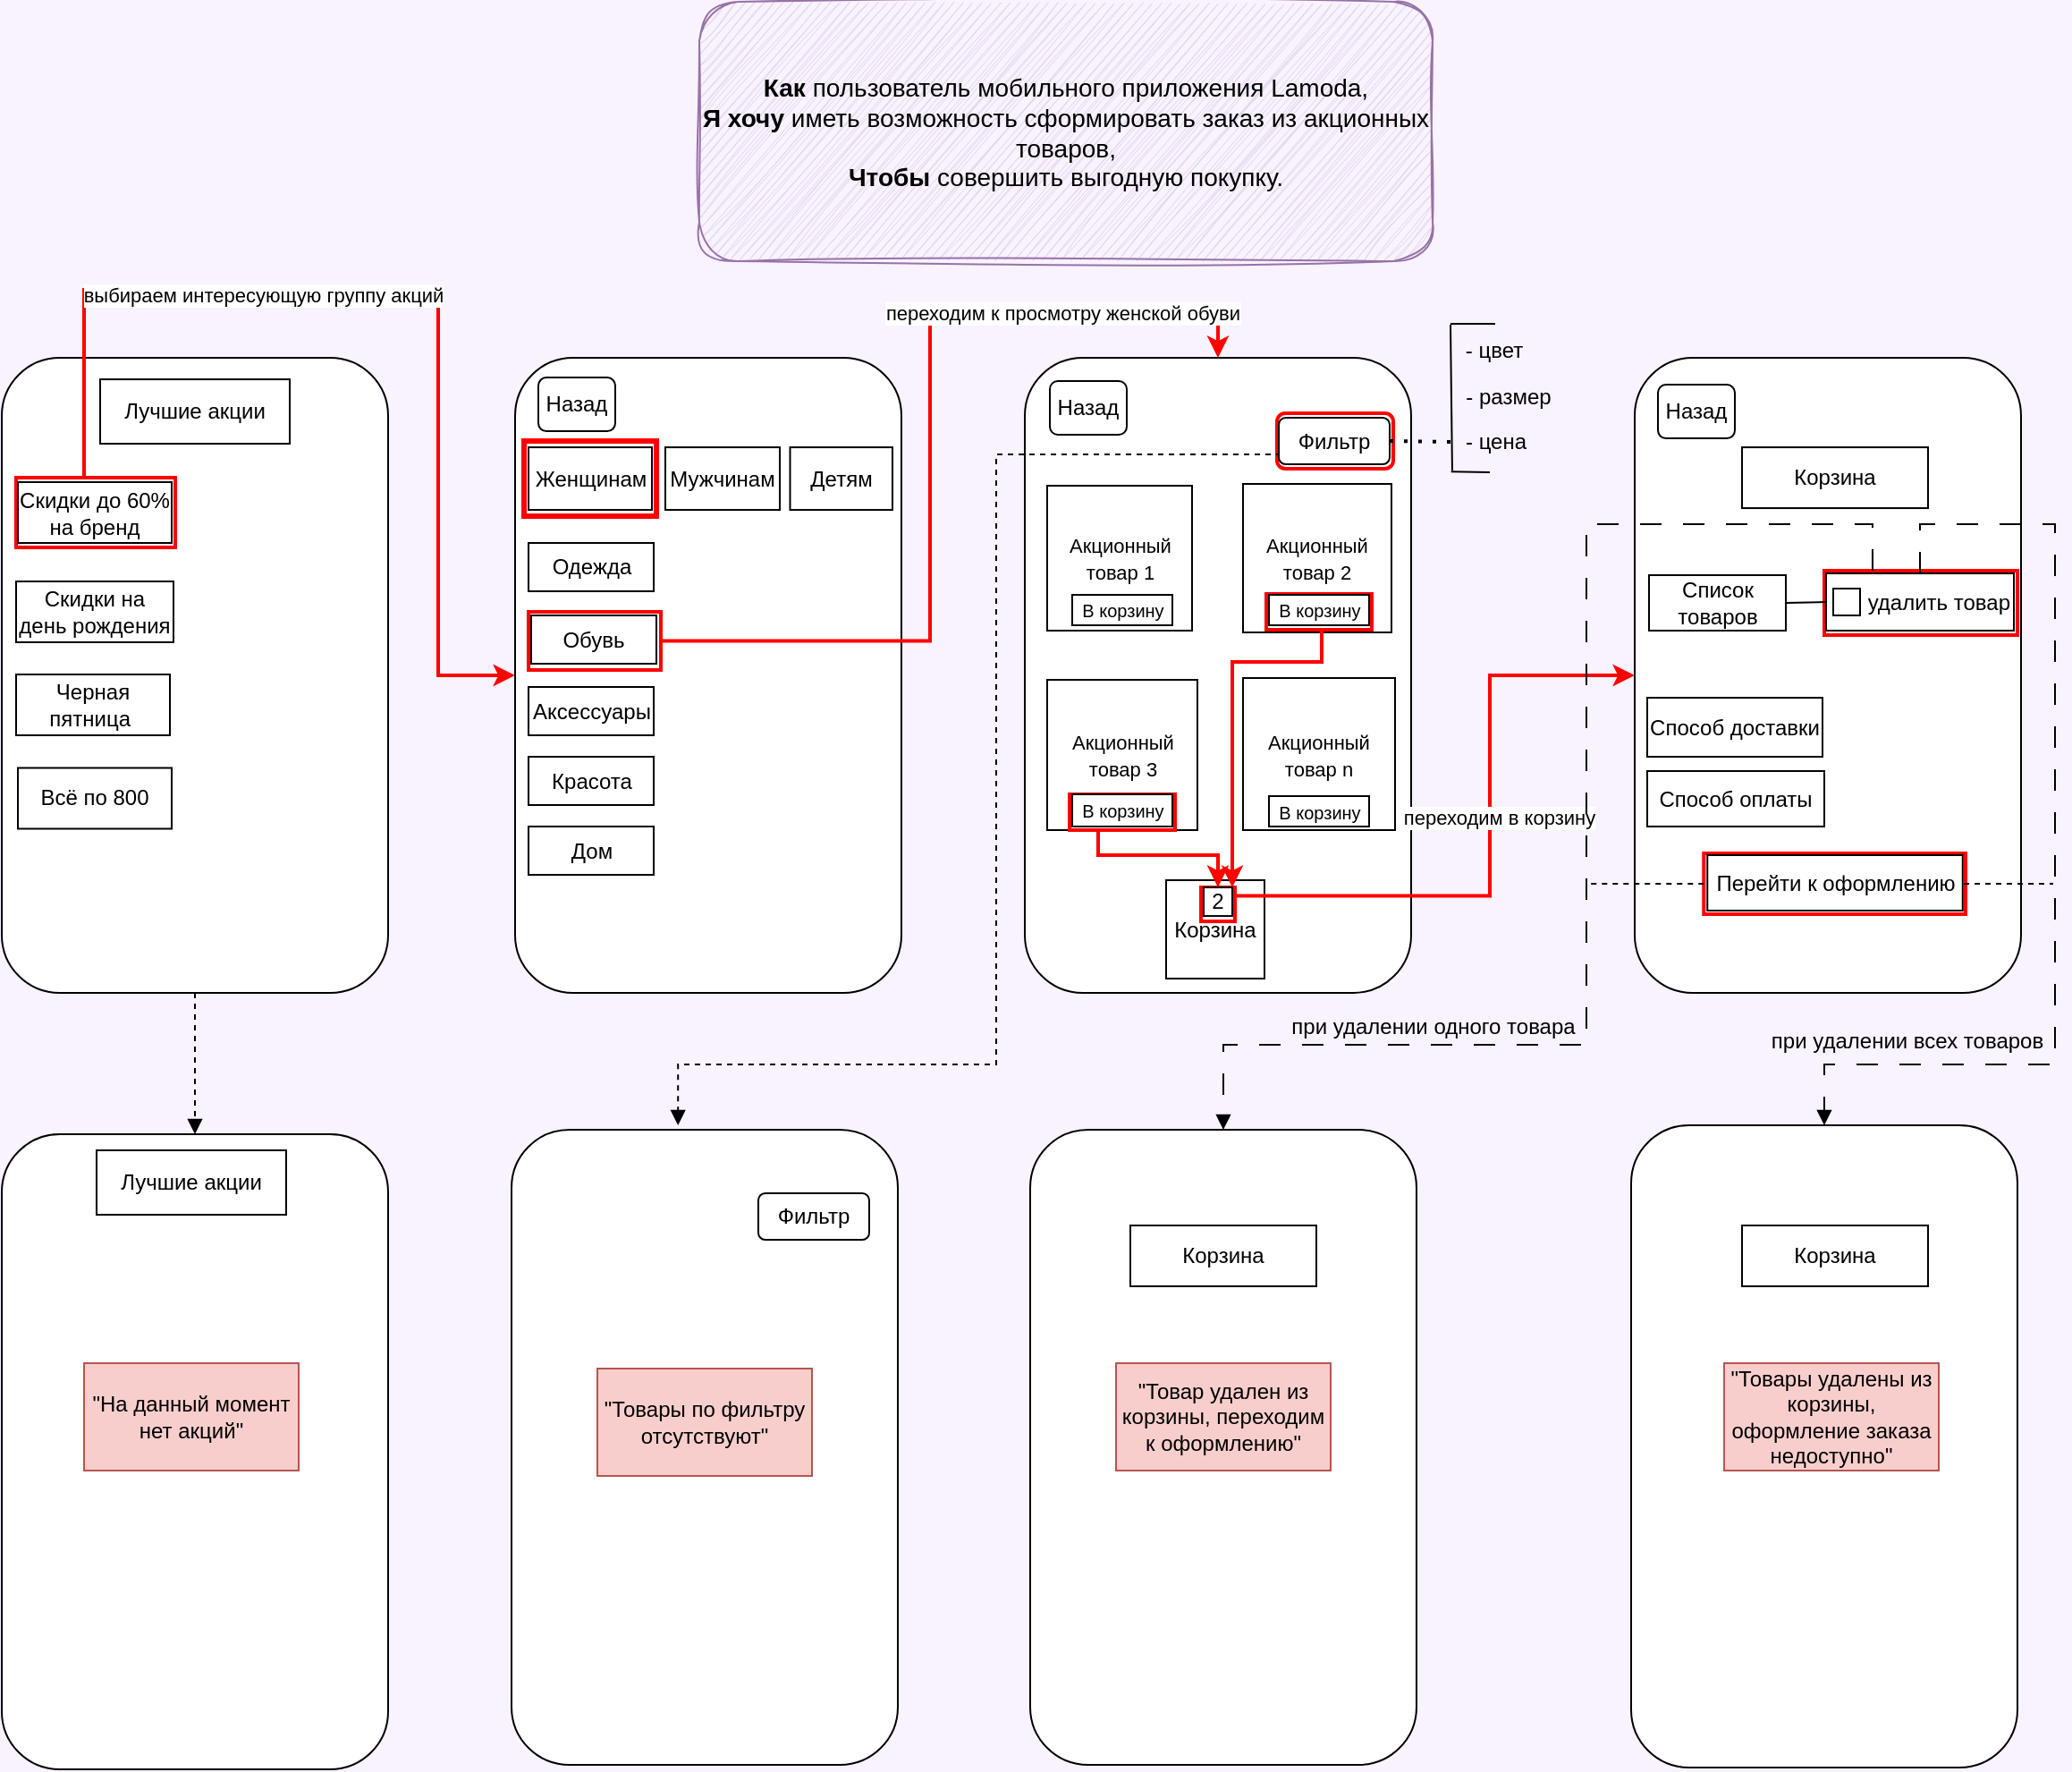 <mxfile version="24.8.2">
  <diagram name="Страница — 1" id="AhsqC-a8phbSn4TLKKLI">
    <mxGraphModel dx="880" dy="468" grid="0" gridSize="10" guides="1" tooltips="1" connect="1" arrows="1" fold="1" page="1" pageScale="1" pageWidth="827" pageHeight="1169" background="#F9F2FF" math="0" shadow="0">
      <root>
        <mxCell id="0" />
        <mxCell id="1" parent="0" />
        <mxCell id="f-fRrLMS72BcWbw2DPmJ-4" value="&lt;font style=&quot;font-size: 14px;&quot;&gt;&lt;b&gt;Как &lt;/b&gt;пользователь мобильного приложения Lamoda,&lt;br&gt;&lt;b&gt;Я хочу&lt;/b&gt; иметь возможность сформировать заказ из акционных товаров,&lt;br&gt;&lt;b&gt;Чтобы &lt;/b&gt;совершить выгодную покупку.&lt;/font&gt;" style="rounded=1;whiteSpace=wrap;html=1;glass=0;sketch=1;curveFitting=1;jiggle=2;shadow=0;fillColor=#e1d5e7;strokeColor=#9673a6;" parent="1" vertex="1">
          <mxGeometry x="728" y="12" width="410" height="145" as="geometry" />
        </mxCell>
        <mxCell id="lJF0jtRhuvwRpikgw8jF-5" value="" style="rounded=1;whiteSpace=wrap;html=1;" parent="1" vertex="1">
          <mxGeometry x="625" y="211.03" width="216" height="355" as="geometry" />
        </mxCell>
        <mxCell id="lJF0jtRhuvwRpikgw8jF-13" value="Мужчинам" style="rounded=0;whiteSpace=wrap;html=1;" parent="1" vertex="1">
          <mxGeometry x="709" y="261.03" width="64" height="35" as="geometry" />
        </mxCell>
        <mxCell id="lJF0jtRhuvwRpikgw8jF-17" value="" style="rounded=0;whiteSpace=wrap;html=1;strokeColor=#FF0000;strokeWidth=3;" parent="1" vertex="1">
          <mxGeometry x="630" y="257.53" width="74" height="42" as="geometry" />
        </mxCell>
        <mxCell id="lJF0jtRhuvwRpikgw8jF-12" value="Женщинам" style="rounded=0;whiteSpace=wrap;html=1;" parent="1" vertex="1">
          <mxGeometry x="632.5" y="261.03" width="69" height="35" as="geometry" />
        </mxCell>
        <mxCell id="lJF0jtRhuvwRpikgw8jF-14" value="Детям" style="rounded=0;whiteSpace=wrap;html=1;" parent="1" vertex="1">
          <mxGeometry x="778.75" y="261.03" width="57.25" height="35" as="geometry" />
        </mxCell>
        <mxCell id="lJF0jtRhuvwRpikgw8jF-30" value="" style="rounded=1;whiteSpace=wrap;html=1;" parent="1" vertex="1">
          <mxGeometry x="910" y="211" width="216" height="355" as="geometry" />
        </mxCell>
        <mxCell id="lJF0jtRhuvwRpikgw8jF-31" value="&lt;font style=&quot;font-size: 11px;&quot;&gt;Акционный товар 1&lt;/font&gt;" style="whiteSpace=wrap;html=1;aspect=fixed;" parent="1" vertex="1">
          <mxGeometry x="922.5" y="282.5" width="81" height="81" as="geometry" />
        </mxCell>
        <mxCell id="lJF0jtRhuvwRpikgw8jF-32" value="&lt;font style=&quot;font-size: 11px;&quot;&gt;Акционный товар 2&lt;/font&gt;" style="whiteSpace=wrap;html=1;aspect=fixed;" parent="1" vertex="1">
          <mxGeometry x="1032" y="281.5" width="83" height="83" as="geometry" />
        </mxCell>
        <mxCell id="lJF0jtRhuvwRpikgw8jF-33" value="&lt;font style=&quot;font-size: 11px;&quot;&gt;Акционный товар 3&lt;/font&gt;" style="whiteSpace=wrap;html=1;aspect=fixed;" parent="1" vertex="1">
          <mxGeometry x="922.5" y="391" width="84" height="84" as="geometry" />
        </mxCell>
        <mxCell id="lJF0jtRhuvwRpikgw8jF-34" value="&lt;font style=&quot;font-size: 11px;&quot;&gt;Акционный товар n&lt;/font&gt;" style="whiteSpace=wrap;html=1;aspect=fixed;" parent="1" vertex="1">
          <mxGeometry x="1032" y="390" width="85" height="85" as="geometry" />
        </mxCell>
        <mxCell id="lJF0jtRhuvwRpikgw8jF-46" value="Корзина" style="whiteSpace=wrap;html=1;aspect=fixed;" parent="1" vertex="1">
          <mxGeometry x="989" y="503" width="55" height="55" as="geometry" />
        </mxCell>
        <mxCell id="lJF0jtRhuvwRpikgw8jF-53" value="Назад" style="rounded=1;whiteSpace=wrap;html=1;" parent="1" vertex="1">
          <mxGeometry x="924" y="224" width="43" height="30" as="geometry" />
        </mxCell>
        <mxCell id="lJF0jtRhuvwRpikgw8jF-54" value="Назад" style="rounded=1;whiteSpace=wrap;html=1;" parent="1" vertex="1">
          <mxGeometry x="638" y="222.03" width="43" height="30" as="geometry" />
        </mxCell>
        <mxCell id="KlGLypBca4jqxsCxjCPI-1" value="" style="rounded=1;whiteSpace=wrap;html=1;" parent="1" vertex="1">
          <mxGeometry x="338" y="211" width="216" height="355" as="geometry" />
        </mxCell>
        <mxCell id="KlGLypBca4jqxsCxjCPI-12" value="" style="rounded=0;whiteSpace=wrap;html=1;strokeColor=#FF0000;strokeWidth=2;" parent="1" vertex="1">
          <mxGeometry x="346" y="278" width="89" height="39" as="geometry" />
        </mxCell>
        <mxCell id="KlGLypBca4jqxsCxjCPI-3" value="Скидки до 60% на бренд" style="rounded=0;whiteSpace=wrap;html=1;" parent="1" vertex="1">
          <mxGeometry x="347" y="280.5" width="86" height="34" as="geometry" />
        </mxCell>
        <mxCell id="KlGLypBca4jqxsCxjCPI-4" value="Скидки на день рождения" style="rounded=0;whiteSpace=wrap;html=1;" parent="1" vertex="1">
          <mxGeometry x="346" y="336" width="88" height="34" as="geometry" />
        </mxCell>
        <mxCell id="KlGLypBca4jqxsCxjCPI-5" value="Черная пятница&amp;nbsp;" style="rounded=0;whiteSpace=wrap;html=1;" parent="1" vertex="1">
          <mxGeometry x="346" y="388" width="86" height="34" as="geometry" />
        </mxCell>
        <mxCell id="KlGLypBca4jqxsCxjCPI-6" value="Всё по 800" style="rounded=0;whiteSpace=wrap;html=1;" parent="1" vertex="1">
          <mxGeometry x="347" y="440.25" width="86" height="34" as="geometry" />
        </mxCell>
        <mxCell id="KlGLypBca4jqxsCxjCPI-24" value="" style="endArrow=classic;html=1;rounded=0;entryX=0;entryY=0.5;entryDx=0;entryDy=0;edgeStyle=orthogonalEdgeStyle;strokeColor=#FF0000;strokeWidth=2;" parent="1" target="lJF0jtRhuvwRpikgw8jF-5" edge="1">
          <mxGeometry width="50" height="50" relative="1" as="geometry">
            <mxPoint x="384" y="278" as="sourcePoint" />
            <mxPoint x="545" y="141" as="targetPoint" />
            <Array as="points">
              <mxPoint x="384" y="278" />
              <mxPoint x="384" y="173" />
              <mxPoint x="582" y="173" />
              <mxPoint x="582" y="389" />
            </Array>
          </mxGeometry>
        </mxCell>
        <mxCell id="KlGLypBca4jqxsCxjCPI-27" value="выбираем интересующую группу акций" style="edgeLabel;html=1;align=center;verticalAlign=middle;resizable=0;points=[];" parent="KlGLypBca4jqxsCxjCPI-24" vertex="1" connectable="0">
          <mxGeometry x="-0.269" y="-3" relative="1" as="geometry">
            <mxPoint as="offset" />
          </mxGeometry>
        </mxCell>
        <mxCell id="KlGLypBca4jqxsCxjCPI-28" value="Одежда" style="rounded=0;whiteSpace=wrap;html=1;" parent="1" vertex="1">
          <mxGeometry x="632.5" y="314.5" width="70" height="27" as="geometry" />
        </mxCell>
        <mxCell id="KlGLypBca4jqxsCxjCPI-33" value="" style="rounded=0;whiteSpace=wrap;html=1;strokeColor=#FF0000;strokeWidth=2;" parent="1" vertex="1">
          <mxGeometry x="632.5" y="353" width="74" height="32.5" as="geometry" />
        </mxCell>
        <mxCell id="KlGLypBca4jqxsCxjCPI-29" value="Обувь" style="rounded=0;whiteSpace=wrap;html=1;" parent="1" vertex="1">
          <mxGeometry x="634" y="355" width="70" height="27" as="geometry" />
        </mxCell>
        <mxCell id="FIO78xkg-EnSI_U5H-ke-7" value="" style="rounded=1;whiteSpace=wrap;html=1;strokeColor=#FF0000;strokeWidth=2;" parent="1" vertex="1">
          <mxGeometry x="1051" y="242" width="65" height="31" as="geometry" />
        </mxCell>
        <mxCell id="KlGLypBca4jqxsCxjCPI-30" value="Аксессуары" style="rounded=0;whiteSpace=wrap;html=1;" parent="1" vertex="1">
          <mxGeometry x="632.5" y="395" width="70" height="27" as="geometry" />
        </mxCell>
        <mxCell id="KlGLypBca4jqxsCxjCPI-31" value="Красота" style="rounded=0;whiteSpace=wrap;html=1;" parent="1" vertex="1">
          <mxGeometry x="632.5" y="434" width="70" height="27" as="geometry" />
        </mxCell>
        <mxCell id="KlGLypBca4jqxsCxjCPI-32" value="Дом" style="rounded=0;whiteSpace=wrap;html=1;" parent="1" vertex="1">
          <mxGeometry x="632.5" y="473" width="70" height="27" as="geometry" />
        </mxCell>
        <mxCell id="KlGLypBca4jqxsCxjCPI-35" value="Фильтр" style="rounded=1;whiteSpace=wrap;html=1;" parent="1" vertex="1">
          <mxGeometry x="1052" y="244.5" width="62" height="26" as="geometry" />
        </mxCell>
        <mxCell id="KlGLypBca4jqxsCxjCPI-38" value="" style="endArrow=none;dashed=1;html=1;dashPattern=1 3;strokeWidth=2;rounded=0;exitX=1;exitY=0.5;exitDx=0;exitDy=0;" parent="1" source="KlGLypBca4jqxsCxjCPI-35" edge="1">
          <mxGeometry width="50" height="50" relative="1" as="geometry">
            <mxPoint x="1153" y="250" as="sourcePoint" />
            <mxPoint x="1148" y="258" as="targetPoint" />
          </mxGeometry>
        </mxCell>
        <mxCell id="KlGLypBca4jqxsCxjCPI-39" value="" style="endArrow=none;html=1;rounded=0;exitX=0.038;exitY=1.134;exitDx=0;exitDy=0;exitPerimeter=0;" parent="1" source="KlGLypBca4jqxsCxjCPI-47" edge="1">
          <mxGeometry width="50" height="50" relative="1" as="geometry">
            <mxPoint x="1148" y="326" as="sourcePoint" />
            <mxPoint x="1148" y="192.5" as="targetPoint" />
          </mxGeometry>
        </mxCell>
        <mxCell id="KlGLypBca4jqxsCxjCPI-40" value="" style="endArrow=none;html=1;rounded=0;" parent="1" edge="1">
          <mxGeometry width="50" height="50" relative="1" as="geometry">
            <mxPoint x="1148" y="192" as="sourcePoint" />
            <mxPoint x="1173" y="192" as="targetPoint" />
          </mxGeometry>
        </mxCell>
        <mxCell id="KlGLypBca4jqxsCxjCPI-41" value="" style="endArrow=none;html=1;rounded=0;exitX=0.026;exitY=1.16;exitDx=0;exitDy=0;exitPerimeter=0;" parent="1" source="KlGLypBca4jqxsCxjCPI-47" edge="1">
          <mxGeometry width="50" height="50" relative="1" as="geometry">
            <mxPoint x="1150" y="299" as="sourcePoint" />
            <mxPoint x="1170" y="275" as="targetPoint" />
          </mxGeometry>
        </mxCell>
        <mxCell id="KlGLypBca4jqxsCxjCPI-42" value="- цвет" style="text;html=1;align=center;verticalAlign=middle;resizable=0;points=[];autosize=1;strokeColor=none;fillColor=none;" parent="1" vertex="1">
          <mxGeometry x="1147" y="194" width="50" height="26" as="geometry" />
        </mxCell>
        <mxCell id="KlGLypBca4jqxsCxjCPI-43" value="- размер" style="text;html=1;align=center;verticalAlign=middle;resizable=0;points=[];autosize=1;strokeColor=none;fillColor=none;" parent="1" vertex="1">
          <mxGeometry x="1147" y="220" width="66" height="26" as="geometry" />
        </mxCell>
        <mxCell id="KlGLypBca4jqxsCxjCPI-47" value="- цена" style="text;html=1;align=center;verticalAlign=middle;resizable=0;points=[];autosize=1;strokeColor=none;fillColor=none;" parent="1" vertex="1">
          <mxGeometry x="1147" y="244.5" width="52" height="26" as="geometry" />
        </mxCell>
        <mxCell id="DQEnEy_YY9lBbLi0-GhG-3" value="" style="endArrow=classic;html=1;rounded=0;exitX=1;exitY=0.5;exitDx=0;exitDy=0;entryX=0.5;entryY=0;entryDx=0;entryDy=0;edgeStyle=orthogonalEdgeStyle;strokeColor=#FF0000;strokeWidth=2;" parent="1" source="KlGLypBca4jqxsCxjCPI-33" target="lJF0jtRhuvwRpikgw8jF-30" edge="1">
          <mxGeometry width="50" height="50" relative="1" as="geometry">
            <mxPoint x="861" y="210" as="sourcePoint" />
            <mxPoint x="911" y="160" as="targetPoint" />
            <Array as="points">
              <mxPoint x="857" y="369" />
              <mxPoint x="857" y="190" />
              <mxPoint x="1018" y="190" />
            </Array>
          </mxGeometry>
        </mxCell>
        <mxCell id="DQEnEy_YY9lBbLi0-GhG-4" value="переходим к просмотру женской обуви" style="edgeLabel;html=1;align=center;verticalAlign=middle;resizable=0;points=[];" parent="DQEnEy_YY9lBbLi0-GhG-3" vertex="1" connectable="0">
          <mxGeometry x="0.497" y="1" relative="1" as="geometry">
            <mxPoint x="21" y="-3" as="offset" />
          </mxGeometry>
        </mxCell>
        <mxCell id="DQEnEy_YY9lBbLi0-GhG-5" value="" style="rounded=1;whiteSpace=wrap;html=1;" parent="1" vertex="1">
          <mxGeometry x="1251" y="211.03" width="216" height="355" as="geometry" />
        </mxCell>
        <mxCell id="DQEnEy_YY9lBbLi0-GhG-7" value="Список товаров" style="rounded=0;whiteSpace=wrap;html=1;" parent="1" vertex="1">
          <mxGeometry x="1259" y="332.5" width="76.5" height="31" as="geometry" />
        </mxCell>
        <mxCell id="DQEnEy_YY9lBbLi0-GhG-8" value="Назад" style="rounded=1;whiteSpace=wrap;html=1;" parent="1" vertex="1">
          <mxGeometry x="1264" y="226.03" width="43" height="30" as="geometry" />
        </mxCell>
        <mxCell id="lxjdFcGt0NnuS89GxsNt-22" value="" style="rounded=0;whiteSpace=wrap;html=1;strokeColor=#FF0000;strokeWidth=2;" parent="1" vertex="1">
          <mxGeometry x="1289.63" y="488" width="146.37" height="34" as="geometry" />
        </mxCell>
        <mxCell id="DQEnEy_YY9lBbLi0-GhG-9" value="Способ доставки" style="rounded=0;whiteSpace=wrap;html=1;" parent="1" vertex="1">
          <mxGeometry x="1258" y="401.03" width="98" height="32.97" as="geometry" />
        </mxCell>
        <mxCell id="DQEnEy_YY9lBbLi0-GhG-10" value="Способ оплаты" style="rounded=0;whiteSpace=wrap;html=1;" parent="1" vertex="1">
          <mxGeometry x="1258" y="442" width="99" height="31" as="geometry" />
        </mxCell>
        <mxCell id="DQEnEy_YY9lBbLi0-GhG-14" value="" style="whiteSpace=wrap;html=1;aspect=fixed;strokeColor=#FF0000;strokeWidth=2;" parent="1" vertex="1">
          <mxGeometry x="1008.5" y="507.03" width="19" height="19" as="geometry" />
        </mxCell>
        <mxCell id="DQEnEy_YY9lBbLi0-GhG-12" value="2" style="whiteSpace=wrap;html=1;aspect=fixed;" parent="1" vertex="1">
          <mxGeometry x="1010" y="507.03" width="16" height="16" as="geometry" />
        </mxCell>
        <mxCell id="DQEnEy_YY9lBbLi0-GhG-13" value="Перейти к оформлению" style="rounded=0;whiteSpace=wrap;html=1;" parent="1" vertex="1">
          <mxGeometry x="1291.63" y="489" width="142.75" height="31" as="geometry" />
        </mxCell>
        <mxCell id="DQEnEy_YY9lBbLi0-GhG-16" value="" style="endArrow=classic;html=1;rounded=0;exitX=1;exitY=0.25;exitDx=0;exitDy=0;entryX=0;entryY=0.5;entryDx=0;entryDy=0;edgeStyle=orthogonalEdgeStyle;strokeColor=#FF0000;strokeWidth=2;" parent="1" source="DQEnEy_YY9lBbLi0-GhG-14" target="DQEnEy_YY9lBbLi0-GhG-5" edge="1">
          <mxGeometry width="50" height="50" relative="1" as="geometry">
            <mxPoint x="1169" y="629" as="sourcePoint" />
            <mxPoint x="1219" y="579" as="targetPoint" />
            <Array as="points">
              <mxPoint x="1170" y="512" />
              <mxPoint x="1170" y="389" />
            </Array>
          </mxGeometry>
        </mxCell>
        <mxCell id="DQEnEy_YY9lBbLi0-GhG-17" value="переходим в корзину" style="edgeLabel;html=1;align=center;verticalAlign=middle;resizable=0;points=[];" parent="DQEnEy_YY9lBbLi0-GhG-16" vertex="1" connectable="0">
          <mxGeometry x="0.075" y="-5" relative="1" as="geometry">
            <mxPoint as="offset" />
          </mxGeometry>
        </mxCell>
        <mxCell id="DQEnEy_YY9lBbLi0-GhG-58" value="Лучшие акции" style="rounded=0;whiteSpace=wrap;html=1;" parent="1" vertex="1">
          <mxGeometry x="393" y="223.03" width="106" height="36" as="geometry" />
        </mxCell>
        <mxCell id="mOwQQDHzLOH-HkmPW6rG-2" value="" style="rounded=0;whiteSpace=wrap;html=1;strokeColor=#FF0000;strokeWidth=2;" parent="1" vertex="1">
          <mxGeometry x="1045" y="343" width="59" height="20" as="geometry" />
        </mxCell>
        <mxCell id="DQEnEy_YY9lBbLi0-GhG-85" value="&lt;font size=&quot;1&quot;&gt;В корзину&lt;/font&gt;" style="rounded=0;whiteSpace=wrap;html=1;" parent="1" vertex="1">
          <mxGeometry x="936.5" y="343.5" width="56" height="17" as="geometry" />
        </mxCell>
        <mxCell id="DQEnEy_YY9lBbLi0-GhG-86" value="&lt;font size=&quot;1&quot;&gt;В корзину&lt;/font&gt;" style="rounded=0;whiteSpace=wrap;html=1;" parent="1" vertex="1">
          <mxGeometry x="1046.5" y="343.5" width="56" height="17" as="geometry" />
        </mxCell>
        <mxCell id="DQEnEy_YY9lBbLi0-GhG-89" value="" style="rounded=0;whiteSpace=wrap;html=1;strokeColor=#FF0000;strokeWidth=2;" parent="1" vertex="1">
          <mxGeometry x="935" y="455" width="59" height="20" as="geometry" />
        </mxCell>
        <mxCell id="DQEnEy_YY9lBbLi0-GhG-87" value="&lt;font size=&quot;1&quot;&gt;В корзину&lt;/font&gt;" style="rounded=0;whiteSpace=wrap;html=1;" parent="1" vertex="1">
          <mxGeometry x="936.5" y="455" width="56" height="18" as="geometry" />
        </mxCell>
        <mxCell id="DQEnEy_YY9lBbLi0-GhG-88" value="&lt;font size=&quot;1&quot;&gt;В корзину&lt;/font&gt;" style="rounded=0;whiteSpace=wrap;html=1;" parent="1" vertex="1">
          <mxGeometry x="1046.5" y="456" width="56" height="17" as="geometry" />
        </mxCell>
        <mxCell id="lxjdFcGt0NnuS89GxsNt-7" value="" style="rounded=0;whiteSpace=wrap;html=1;strokeColor=#FF0000;strokeWidth=2;" parent="1" vertex="1">
          <mxGeometry x="1357" y="330" width="108" height="36" as="geometry" />
        </mxCell>
        <mxCell id="DQEnEy_YY9lBbLi0-GhG-92" value="" style="endArrow=classic;html=1;rounded=0;entryX=0.5;entryY=0;entryDx=0;entryDy=0;edgeStyle=orthogonalEdgeStyle;exitX=0.25;exitY=1;exitDx=0;exitDy=0;strokeColor=#FF0000;strokeWidth=2;" parent="1" source="DQEnEy_YY9lBbLi0-GhG-89" target="DQEnEy_YY9lBbLi0-GhG-12" edge="1">
          <mxGeometry width="50" height="50" relative="1" as="geometry">
            <mxPoint x="967" y="474" as="sourcePoint" />
            <mxPoint x="1017" y="424" as="targetPoint" />
            <Array as="points">
              <mxPoint x="951" y="489" />
              <mxPoint x="1018" y="489" />
            </Array>
          </mxGeometry>
        </mxCell>
        <mxCell id="DQEnEy_YY9lBbLi0-GhG-94" value="удалить товар" style="rounded=0;whiteSpace=wrap;html=1;align=right;" parent="1" vertex="1">
          <mxGeometry x="1358" y="331.5" width="105" height="32" as="geometry" />
        </mxCell>
        <mxCell id="DQEnEy_YY9lBbLi0-GhG-95" value="" style="whiteSpace=wrap;html=1;aspect=fixed;" parent="1" vertex="1">
          <mxGeometry x="1362" y="340" width="15" height="15" as="geometry" />
        </mxCell>
        <mxCell id="DQEnEy_YY9lBbLi0-GhG-99" value="" style="endArrow=none;html=1;rounded=0;exitX=1;exitY=0.5;exitDx=0;exitDy=0;entryX=0;entryY=0.5;entryDx=0;entryDy=0;" parent="1" source="DQEnEy_YY9lBbLi0-GhG-7" target="DQEnEy_YY9lBbLi0-GhG-94" edge="1">
          <mxGeometry width="50" height="50" relative="1" as="geometry">
            <mxPoint x="1341" y="289" as="sourcePoint" />
            <mxPoint x="1355" y="288" as="targetPoint" />
          </mxGeometry>
        </mxCell>
        <mxCell id="FIO78xkg-EnSI_U5H-ke-2" value="" style="rounded=1;whiteSpace=wrap;html=1;" parent="1" vertex="1">
          <mxGeometry x="338" y="645" width="216" height="355" as="geometry" />
        </mxCell>
        <mxCell id="FIO78xkg-EnSI_U5H-ke-3" value="Лучшие акции" style="rounded=0;whiteSpace=wrap;html=1;" parent="1" vertex="1">
          <mxGeometry x="391" y="654" width="106" height="36" as="geometry" />
        </mxCell>
        <mxCell id="FIO78xkg-EnSI_U5H-ke-4" value="&quot;На данный момент нет акций&quot;" style="rounded=0;whiteSpace=wrap;html=1;fillColor=#f8cecc;strokeColor=#b85450;" parent="1" vertex="1">
          <mxGeometry x="384" y="773" width="120" height="60" as="geometry" />
        </mxCell>
        <mxCell id="FIO78xkg-EnSI_U5H-ke-6" value="" style="endArrow=block;dashed=1;html=1;rounded=0;entryX=0.5;entryY=0;entryDx=0;entryDy=0;exitX=0.5;exitY=1;exitDx=0;exitDy=0;endFill=1;" parent="1" source="KlGLypBca4jqxsCxjCPI-1" target="FIO78xkg-EnSI_U5H-ke-2" edge="1">
          <mxGeometry width="50" height="50" relative="1" as="geometry">
            <mxPoint x="450" y="565" as="sourcePoint" />
            <mxPoint x="500" y="515" as="targetPoint" />
          </mxGeometry>
        </mxCell>
        <mxCell id="FIO78xkg-EnSI_U5H-ke-8" value="" style="endArrow=block;dashed=1;html=1;rounded=0;endFill=1;entryX=0.431;entryY=-0.007;entryDx=0;entryDy=0;exitX=0;exitY=0.5;exitDx=0;exitDy=0;edgeStyle=orthogonalEdgeStyle;entryPerimeter=0;" parent="1" source="KlGLypBca4jqxsCxjCPI-35" target="FIO78xkg-EnSI_U5H-ke-9" edge="1">
          <mxGeometry width="50" height="50" relative="1" as="geometry">
            <mxPoint x="1018" y="573" as="sourcePoint" />
            <mxPoint x="1010" y="643" as="targetPoint" />
            <Array as="points">
              <mxPoint x="1052" y="265" />
              <mxPoint x="894" y="265" />
              <mxPoint x="894" y="606" />
              <mxPoint x="716" y="606" />
            </Array>
          </mxGeometry>
        </mxCell>
        <mxCell id="FIO78xkg-EnSI_U5H-ke-9" value="" style="rounded=1;whiteSpace=wrap;html=1;" parent="1" vertex="1">
          <mxGeometry x="623" y="642.5" width="216" height="355" as="geometry" />
        </mxCell>
        <mxCell id="FIO78xkg-EnSI_U5H-ke-11" value="Фильтр" style="rounded=1;whiteSpace=wrap;html=1;" parent="1" vertex="1">
          <mxGeometry x="761" y="678" width="62" height="26" as="geometry" />
        </mxCell>
        <mxCell id="FIO78xkg-EnSI_U5H-ke-12" value="&quot;Товары по фильтру отсутствуют&quot;" style="rounded=0;whiteSpace=wrap;html=1;fillColor=#f8cecc;strokeColor=#b85450;" parent="1" vertex="1">
          <mxGeometry x="671" y="776" width="120" height="60" as="geometry" />
        </mxCell>
        <mxCell id="lxjdFcGt0NnuS89GxsNt-3" value="" style="endArrow=block;dashed=1;html=1;rounded=0;exitX=0.5;exitY=0;exitDx=0;exitDy=0;entryX=0.5;entryY=0;entryDx=0;entryDy=0;edgeStyle=orthogonalEdgeStyle;endFill=1;dashPattern=12 12;" parent="1" source="DQEnEy_YY9lBbLi0-GhG-94" target="lxjdFcGt0NnuS89GxsNt-4" edge="1">
          <mxGeometry width="50" height="50" relative="1" as="geometry">
            <mxPoint x="1498" y="285" as="sourcePoint" />
            <mxPoint x="1499" y="812" as="targetPoint" />
            <Array as="points">
              <mxPoint x="1411" y="304" />
              <mxPoint x="1486" y="304" />
              <mxPoint x="1486" y="606" />
              <mxPoint x="1357" y="606" />
            </Array>
          </mxGeometry>
        </mxCell>
        <mxCell id="lxjdFcGt0NnuS89GxsNt-4" value="" style="rounded=1;whiteSpace=wrap;html=1;" parent="1" vertex="1">
          <mxGeometry x="1249" y="640" width="216" height="359" as="geometry" />
        </mxCell>
        <mxCell id="lxjdFcGt0NnuS89GxsNt-5" value="&quot;Товары удалены из корзины, оформление заказа недоступно&quot;" style="rounded=0;whiteSpace=wrap;html=1;fillColor=#f8cecc;strokeColor=#b85450;" parent="1" vertex="1">
          <mxGeometry x="1301" y="773" width="120" height="60" as="geometry" />
        </mxCell>
        <mxCell id="lxjdFcGt0NnuS89GxsNt-8" value="Корзина" style="rounded=0;whiteSpace=wrap;html=1;" parent="1" vertex="1">
          <mxGeometry x="1311.01" y="261.03" width="104" height="34" as="geometry" />
        </mxCell>
        <mxCell id="lxjdFcGt0NnuS89GxsNt-15" value="Корзина" style="rounded=0;whiteSpace=wrap;html=1;" parent="1" vertex="1">
          <mxGeometry x="1311.01" y="696" width="104" height="34" as="geometry" />
        </mxCell>
        <mxCell id="lxjdFcGt0NnuS89GxsNt-23" value="" style="endArrow=none;dashed=1;html=1;rounded=0;" parent="1" edge="1">
          <mxGeometry width="50" height="50" relative="1" as="geometry">
            <mxPoint x="1435" y="505" as="sourcePoint" />
            <mxPoint x="1485" y="505" as="targetPoint" />
          </mxGeometry>
        </mxCell>
        <mxCell id="mOwQQDHzLOH-HkmPW6rG-5" value="" style="endArrow=classic;html=1;rounded=0;entryX=1;entryY=0;entryDx=0;entryDy=0;strokeColor=#FF0000;strokeWidth=2;edgeStyle=orthogonalEdgeStyle;" parent="1" target="DQEnEy_YY9lBbLi0-GhG-12" edge="1">
          <mxGeometry width="50" height="50" relative="1" as="geometry">
            <mxPoint x="1076" y="363" as="sourcePoint" />
            <mxPoint x="1126" y="313" as="targetPoint" />
            <Array as="points">
              <mxPoint x="1076" y="381" />
              <mxPoint x="1026" y="381" />
            </Array>
          </mxGeometry>
        </mxCell>
        <mxCell id="mOwQQDHzLOH-HkmPW6rG-7" value="" style="rounded=1;whiteSpace=wrap;html=1;" parent="1" vertex="1">
          <mxGeometry x="913" y="642.5" width="216" height="355" as="geometry" />
        </mxCell>
        <mxCell id="mOwQQDHzLOH-HkmPW6rG-8" value="Корзина" style="rounded=0;whiteSpace=wrap;html=1;" parent="1" vertex="1">
          <mxGeometry x="969" y="696" width="104" height="34" as="geometry" />
        </mxCell>
        <mxCell id="mOwQQDHzLOH-HkmPW6rG-9" value="при удалении всех товаров" style="text;html=1;align=center;verticalAlign=middle;resizable=0;points=[];autosize=1;strokeColor=none;fillColor=none;rotation=0;" parent="1" vertex="1">
          <mxGeometry x="1318" y="580" width="170" height="26" as="geometry" />
        </mxCell>
        <mxCell id="mOwQQDHzLOH-HkmPW6rG-10" value="" style="endArrow=block;dashed=1;html=1;rounded=0;exitX=0.25;exitY=0;exitDx=0;exitDy=0;entryX=0.5;entryY=0;entryDx=0;entryDy=0;edgeStyle=orthogonalEdgeStyle;endFill=1;dashPattern=12 12;" parent="1" source="lxjdFcGt0NnuS89GxsNt-7" target="mOwQQDHzLOH-HkmPW6rG-7" edge="1">
          <mxGeometry width="50" height="50" relative="1" as="geometry">
            <mxPoint x="1421" y="342" as="sourcePoint" />
            <mxPoint x="1367" y="650" as="targetPoint" />
            <Array as="points">
              <mxPoint x="1384" y="304" />
              <mxPoint x="1224" y="304" />
              <mxPoint x="1224" y="595" />
              <mxPoint x="1021" y="595" />
            </Array>
          </mxGeometry>
        </mxCell>
        <mxCell id="mOwQQDHzLOH-HkmPW6rG-11" value="при удалении одного товара" style="text;html=1;align=center;verticalAlign=middle;resizable=0;points=[];autosize=1;strokeColor=none;fillColor=none;" parent="1" vertex="1">
          <mxGeometry x="1049" y="572" width="177" height="26" as="geometry" />
        </mxCell>
        <mxCell id="mOwQQDHzLOH-HkmPW6rG-12" value="&quot;Товар удален из корзины, переходим к оформлению&quot;" style="rounded=0;whiteSpace=wrap;html=1;fillColor=#f8cecc;strokeColor=#b85450;" parent="1" vertex="1">
          <mxGeometry x="961" y="773" width="120" height="60" as="geometry" />
        </mxCell>
        <mxCell id="mOwQQDHzLOH-HkmPW6rG-13" value="" style="endArrow=none;dashed=1;html=1;rounded=0;exitX=0;exitY=0.5;exitDx=0;exitDy=0;" parent="1" source="lxjdFcGt0NnuS89GxsNt-22" edge="1">
          <mxGeometry width="50" height="50" relative="1" as="geometry">
            <mxPoint x="1445" y="515" as="sourcePoint" />
            <mxPoint x="1224" y="505" as="targetPoint" />
          </mxGeometry>
        </mxCell>
      </root>
    </mxGraphModel>
  </diagram>
</mxfile>
